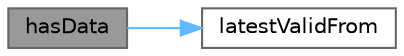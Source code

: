 digraph "hasData"
{
 // INTERACTIVE_SVG=YES
 // LATEX_PDF_SIZE
  bgcolor="transparent";
  edge [fontname=Helvetica,fontsize=10,labelfontname=Helvetica,labelfontsize=10];
  node [fontname=Helvetica,fontsize=10,shape=box,height=0.2,width=0.4];
  rankdir="LR";
  Node1 [label="hasData",height=0.2,width=0.4,color="gray40", fillcolor="grey60", style="filled", fontcolor="black",tooltip=" "];
  Node1 -> Node2 [color="steelblue1",style="solid"];
  Node2 [label="latestValidFrom",height=0.2,width=0.4,color="grey40", fillcolor="white", style="filled",URL="$classore_1_1data_1_1_basic_reference_data_manager.html#aa97e0652dec17808aac64a502496ca59",tooltip=" "];
}
